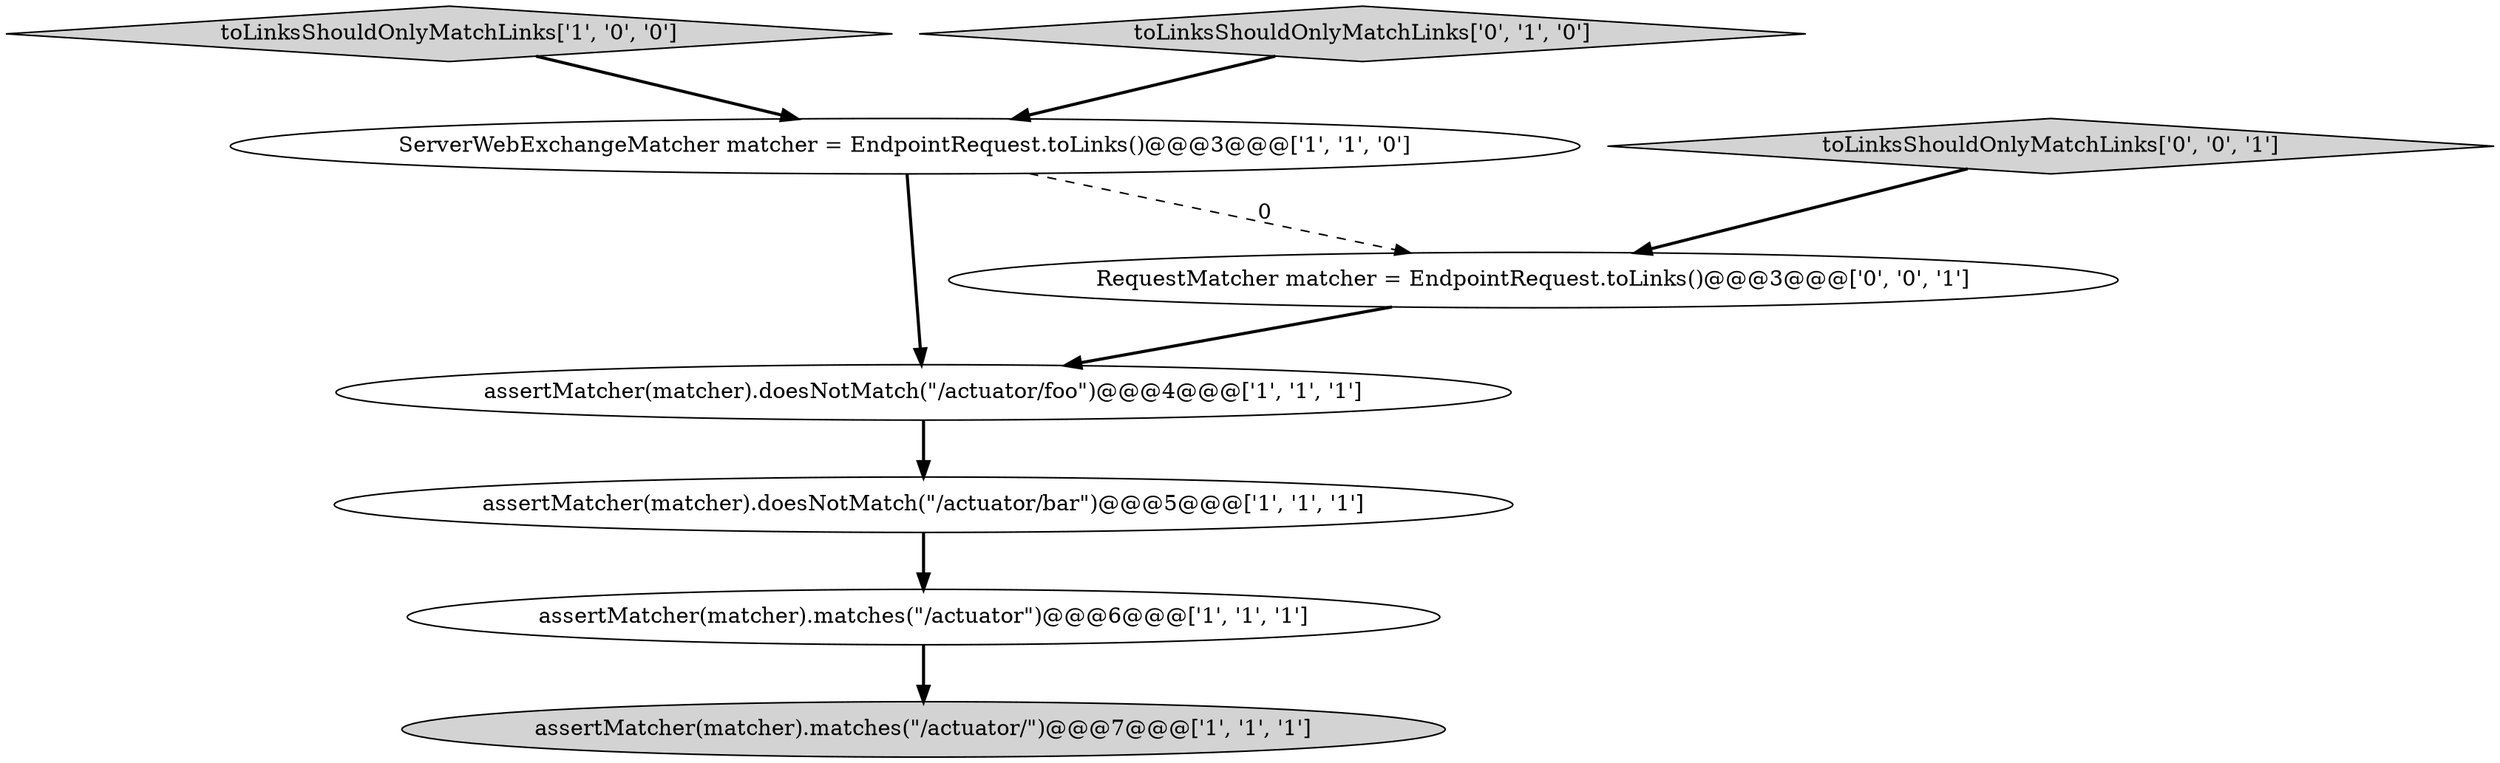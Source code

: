 digraph {
4 [style = filled, label = "toLinksShouldOnlyMatchLinks['1', '0', '0']", fillcolor = lightgray, shape = diamond image = "AAA0AAABBB1BBB"];
1 [style = filled, label = "assertMatcher(matcher).doesNotMatch(\"/actuator/bar\")@@@5@@@['1', '1', '1']", fillcolor = white, shape = ellipse image = "AAA0AAABBB1BBB"];
8 [style = filled, label = "toLinksShouldOnlyMatchLinks['0', '0', '1']", fillcolor = lightgray, shape = diamond image = "AAA0AAABBB3BBB"];
6 [style = filled, label = "toLinksShouldOnlyMatchLinks['0', '1', '0']", fillcolor = lightgray, shape = diamond image = "AAA0AAABBB2BBB"];
3 [style = filled, label = "assertMatcher(matcher).matches(\"/actuator/\")@@@7@@@['1', '1', '1']", fillcolor = lightgray, shape = ellipse image = "AAA0AAABBB1BBB"];
5 [style = filled, label = "ServerWebExchangeMatcher matcher = EndpointRequest.toLinks()@@@3@@@['1', '1', '0']", fillcolor = white, shape = ellipse image = "AAA0AAABBB1BBB"];
2 [style = filled, label = "assertMatcher(matcher).doesNotMatch(\"/actuator/foo\")@@@4@@@['1', '1', '1']", fillcolor = white, shape = ellipse image = "AAA0AAABBB1BBB"];
7 [style = filled, label = "RequestMatcher matcher = EndpointRequest.toLinks()@@@3@@@['0', '0', '1']", fillcolor = white, shape = ellipse image = "AAA0AAABBB3BBB"];
0 [style = filled, label = "assertMatcher(matcher).matches(\"/actuator\")@@@6@@@['1', '1', '1']", fillcolor = white, shape = ellipse image = "AAA0AAABBB1BBB"];
0->3 [style = bold, label=""];
6->5 [style = bold, label=""];
5->2 [style = bold, label=""];
1->0 [style = bold, label=""];
5->7 [style = dashed, label="0"];
4->5 [style = bold, label=""];
7->2 [style = bold, label=""];
2->1 [style = bold, label=""];
8->7 [style = bold, label=""];
}
